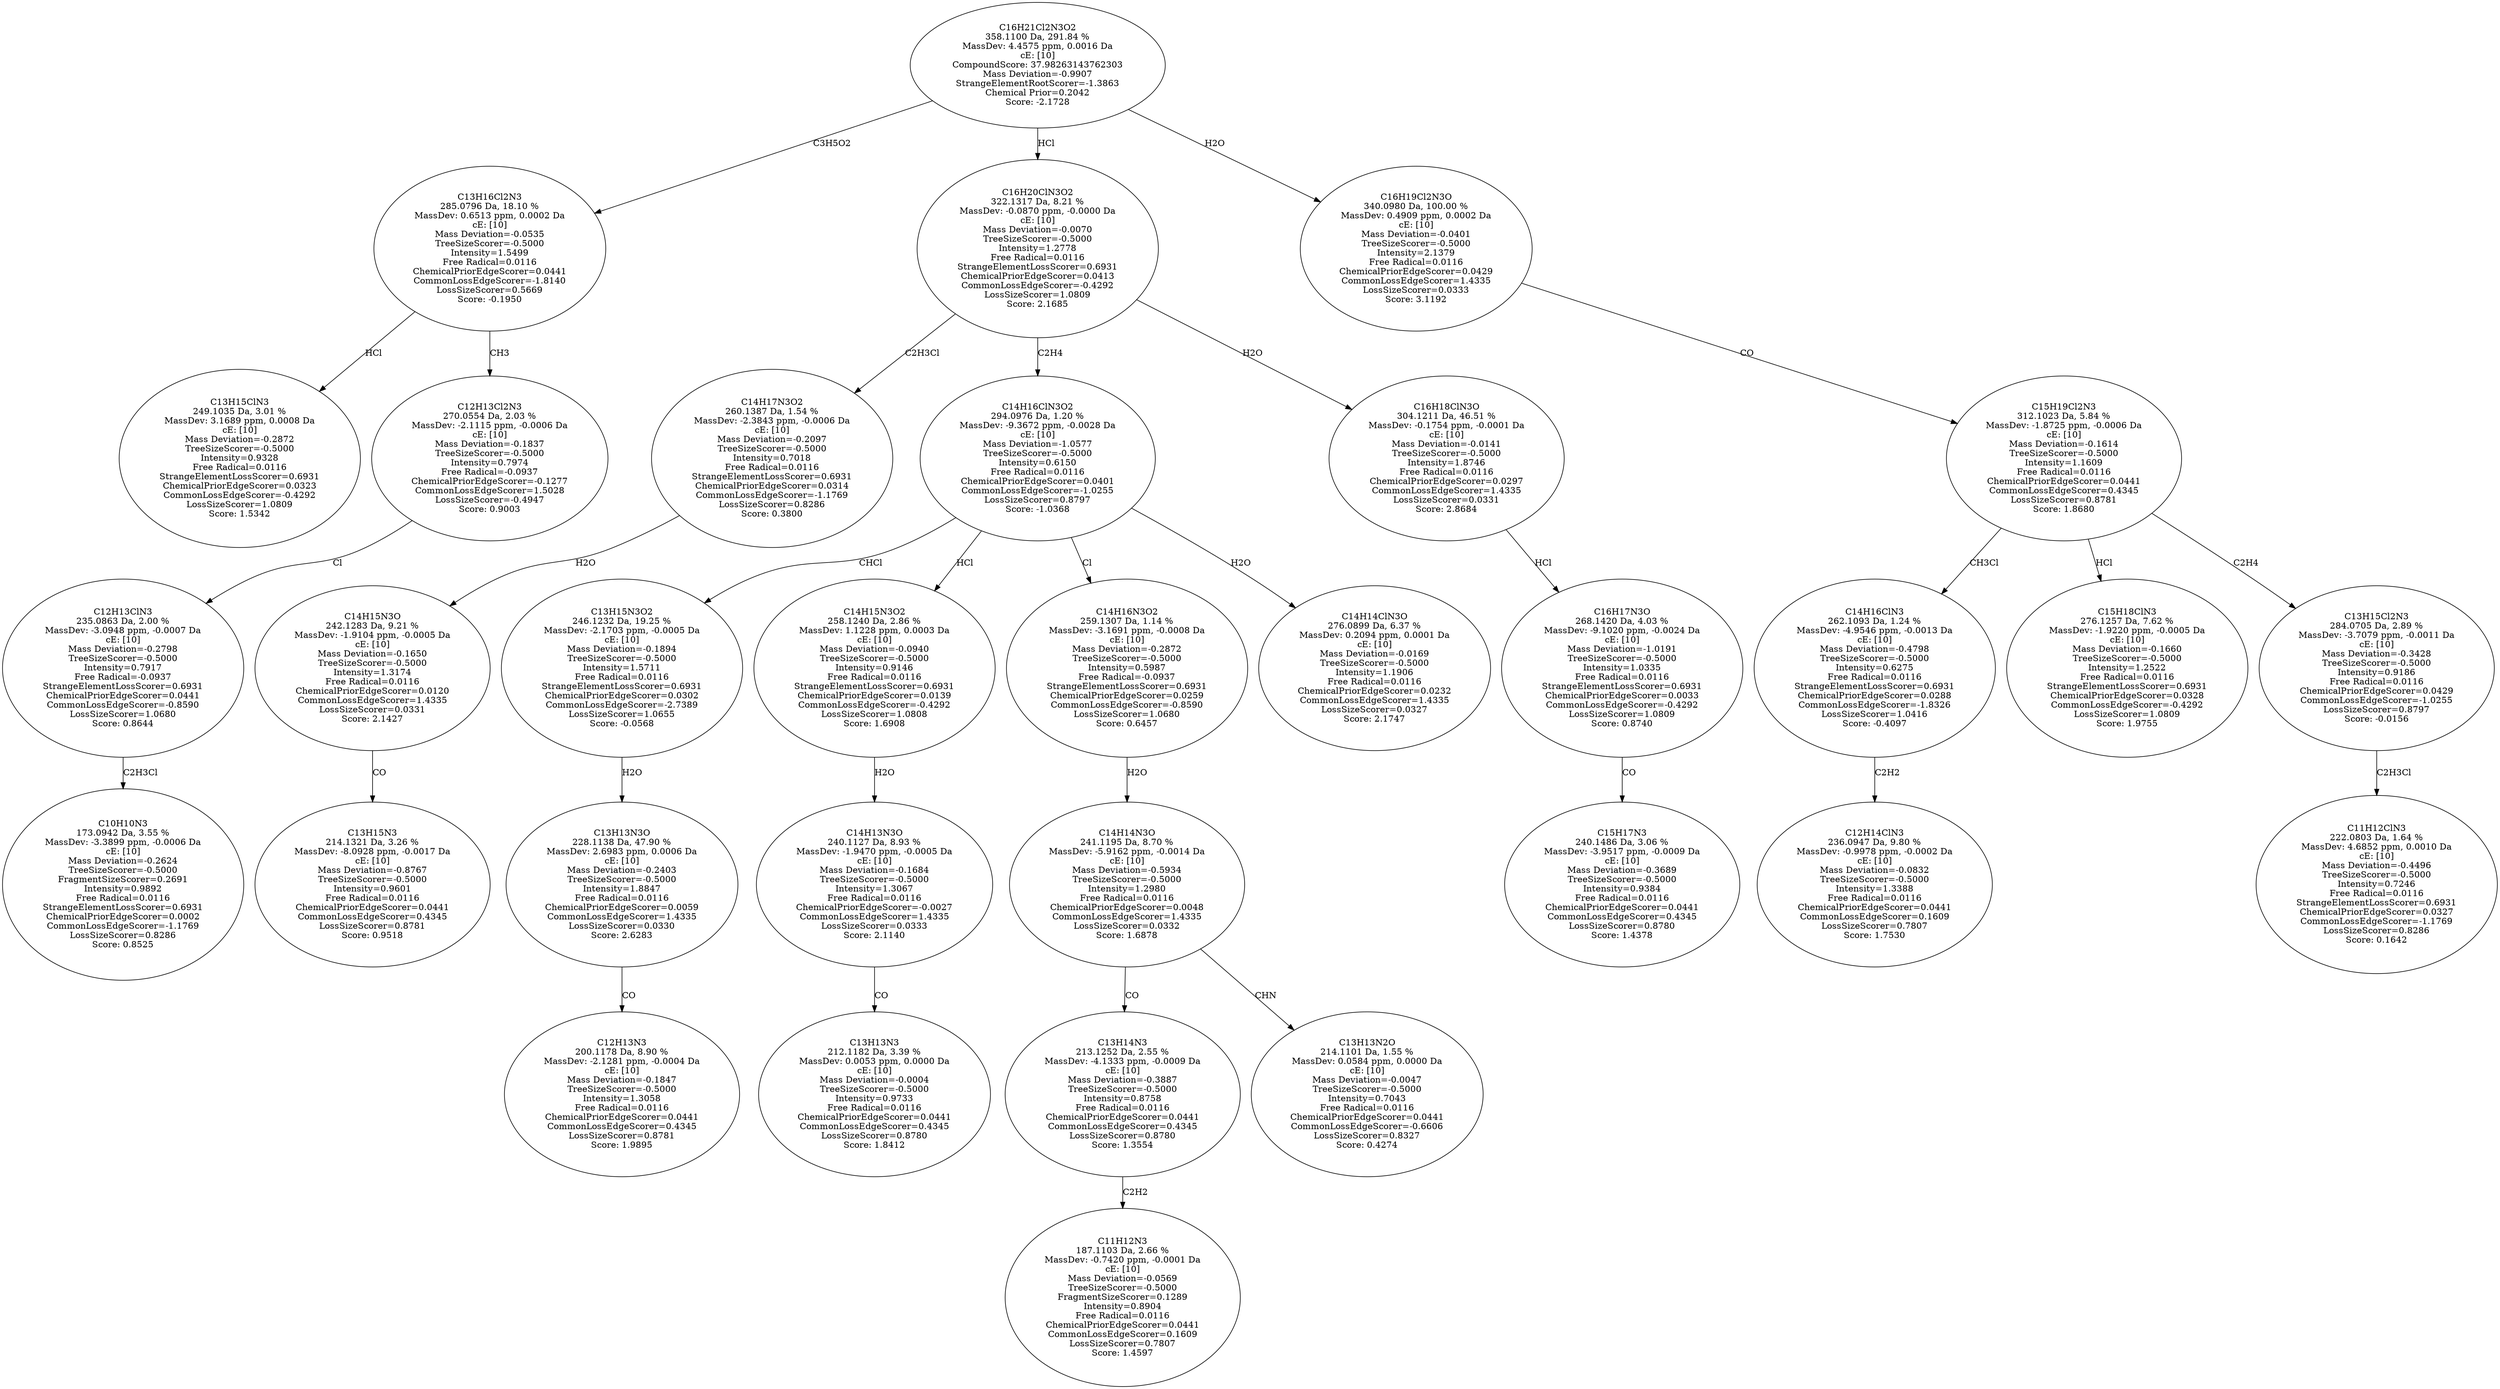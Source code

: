 strict digraph {
v1 [label="C13H15ClN3\n249.1035 Da, 3.01 %\nMassDev: 3.1689 ppm, 0.0008 Da\ncE: [10]\nMass Deviation=-0.2872\nTreeSizeScorer=-0.5000\nIntensity=0.9328\nFree Radical=0.0116\nStrangeElementLossScorer=0.6931\nChemicalPriorEdgeScorer=0.0323\nCommonLossEdgeScorer=-0.4292\nLossSizeScorer=1.0809\nScore: 1.5342"];
v2 [label="C10H10N3\n173.0942 Da, 3.55 %\nMassDev: -3.3899 ppm, -0.0006 Da\ncE: [10]\nMass Deviation=-0.2624\nTreeSizeScorer=-0.5000\nFragmentSizeScorer=0.2691\nIntensity=0.9892\nFree Radical=0.0116\nStrangeElementLossScorer=0.6931\nChemicalPriorEdgeScorer=0.0002\nCommonLossEdgeScorer=-1.1769\nLossSizeScorer=0.8286\nScore: 0.8525"];
v3 [label="C12H13ClN3\n235.0863 Da, 2.00 %\nMassDev: -3.0948 ppm, -0.0007 Da\ncE: [10]\nMass Deviation=-0.2798\nTreeSizeScorer=-0.5000\nIntensity=0.7917\nFree Radical=-0.0937\nStrangeElementLossScorer=0.6931\nChemicalPriorEdgeScorer=0.0441\nCommonLossEdgeScorer=-0.8590\nLossSizeScorer=1.0680\nScore: 0.8644"];
v4 [label="C12H13Cl2N3\n270.0554 Da, 2.03 %\nMassDev: -2.1115 ppm, -0.0006 Da\ncE: [10]\nMass Deviation=-0.1837\nTreeSizeScorer=-0.5000\nIntensity=0.7974\nFree Radical=-0.0937\nChemicalPriorEdgeScorer=-0.1277\nCommonLossEdgeScorer=1.5028\nLossSizeScorer=-0.4947\nScore: 0.9003"];
v5 [label="C13H16Cl2N3\n285.0796 Da, 18.10 %\nMassDev: 0.6513 ppm, 0.0002 Da\ncE: [10]\nMass Deviation=-0.0535\nTreeSizeScorer=-0.5000\nIntensity=1.5499\nFree Radical=0.0116\nChemicalPriorEdgeScorer=0.0441\nCommonLossEdgeScorer=-1.8140\nLossSizeScorer=0.5669\nScore: -0.1950"];
v6 [label="C13H15N3\n214.1321 Da, 3.26 %\nMassDev: -8.0928 ppm, -0.0017 Da\ncE: [10]\nMass Deviation=-0.8767\nTreeSizeScorer=-0.5000\nIntensity=0.9601\nFree Radical=0.0116\nChemicalPriorEdgeScorer=0.0441\nCommonLossEdgeScorer=0.4345\nLossSizeScorer=0.8781\nScore: 0.9518"];
v7 [label="C14H15N3O\n242.1283 Da, 9.21 %\nMassDev: -1.9104 ppm, -0.0005 Da\ncE: [10]\nMass Deviation=-0.1650\nTreeSizeScorer=-0.5000\nIntensity=1.3174\nFree Radical=0.0116\nChemicalPriorEdgeScorer=0.0120\nCommonLossEdgeScorer=1.4335\nLossSizeScorer=0.0331\nScore: 2.1427"];
v8 [label="C14H17N3O2\n260.1387 Da, 1.54 %\nMassDev: -2.3843 ppm, -0.0006 Da\ncE: [10]\nMass Deviation=-0.2097\nTreeSizeScorer=-0.5000\nIntensity=0.7018\nFree Radical=0.0116\nStrangeElementLossScorer=0.6931\nChemicalPriorEdgeScorer=0.0314\nCommonLossEdgeScorer=-1.1769\nLossSizeScorer=0.8286\nScore: 0.3800"];
v9 [label="C12H13N3\n200.1178 Da, 8.90 %\nMassDev: -2.1281 ppm, -0.0004 Da\ncE: [10]\nMass Deviation=-0.1847\nTreeSizeScorer=-0.5000\nIntensity=1.3058\nFree Radical=0.0116\nChemicalPriorEdgeScorer=0.0441\nCommonLossEdgeScorer=0.4345\nLossSizeScorer=0.8781\nScore: 1.9895"];
v10 [label="C13H13N3O\n228.1138 Da, 47.90 %\nMassDev: 2.6983 ppm, 0.0006 Da\ncE: [10]\nMass Deviation=-0.2403\nTreeSizeScorer=-0.5000\nIntensity=1.8847\nFree Radical=0.0116\nChemicalPriorEdgeScorer=0.0059\nCommonLossEdgeScorer=1.4335\nLossSizeScorer=0.0330\nScore: 2.6283"];
v11 [label="C13H15N3O2\n246.1232 Da, 19.25 %\nMassDev: -2.1703 ppm, -0.0005 Da\ncE: [10]\nMass Deviation=-0.1894\nTreeSizeScorer=-0.5000\nIntensity=1.5711\nFree Radical=0.0116\nStrangeElementLossScorer=0.6931\nChemicalPriorEdgeScorer=0.0302\nCommonLossEdgeScorer=-2.7389\nLossSizeScorer=1.0655\nScore: -0.0568"];
v12 [label="C13H13N3\n212.1182 Da, 3.39 %\nMassDev: 0.0053 ppm, 0.0000 Da\ncE: [10]\nMass Deviation=-0.0004\nTreeSizeScorer=-0.5000\nIntensity=0.9733\nFree Radical=0.0116\nChemicalPriorEdgeScorer=0.0441\nCommonLossEdgeScorer=0.4345\nLossSizeScorer=0.8780\nScore: 1.8412"];
v13 [label="C14H13N3O\n240.1127 Da, 8.93 %\nMassDev: -1.9470 ppm, -0.0005 Da\ncE: [10]\nMass Deviation=-0.1684\nTreeSizeScorer=-0.5000\nIntensity=1.3067\nFree Radical=0.0116\nChemicalPriorEdgeScorer=-0.0027\nCommonLossEdgeScorer=1.4335\nLossSizeScorer=0.0333\nScore: 2.1140"];
v14 [label="C14H15N3O2\n258.1240 Da, 2.86 %\nMassDev: 1.1228 ppm, 0.0003 Da\ncE: [10]\nMass Deviation=-0.0940\nTreeSizeScorer=-0.5000\nIntensity=0.9146\nFree Radical=0.0116\nStrangeElementLossScorer=0.6931\nChemicalPriorEdgeScorer=0.0139\nCommonLossEdgeScorer=-0.4292\nLossSizeScorer=1.0808\nScore: 1.6908"];
v15 [label="C11H12N3\n187.1103 Da, 2.66 %\nMassDev: -0.7420 ppm, -0.0001 Da\ncE: [10]\nMass Deviation=-0.0569\nTreeSizeScorer=-0.5000\nFragmentSizeScorer=0.1289\nIntensity=0.8904\nFree Radical=0.0116\nChemicalPriorEdgeScorer=0.0441\nCommonLossEdgeScorer=0.1609\nLossSizeScorer=0.7807\nScore: 1.4597"];
v16 [label="C13H14N3\n213.1252 Da, 2.55 %\nMassDev: -4.1333 ppm, -0.0009 Da\ncE: [10]\nMass Deviation=-0.3887\nTreeSizeScorer=-0.5000\nIntensity=0.8758\nFree Radical=0.0116\nChemicalPriorEdgeScorer=0.0441\nCommonLossEdgeScorer=0.4345\nLossSizeScorer=0.8780\nScore: 1.3554"];
v17 [label="C13H13N2O\n214.1101 Da, 1.55 %\nMassDev: 0.0584 ppm, 0.0000 Da\ncE: [10]\nMass Deviation=-0.0047\nTreeSizeScorer=-0.5000\nIntensity=0.7043\nFree Radical=0.0116\nChemicalPriorEdgeScorer=0.0441\nCommonLossEdgeScorer=-0.6606\nLossSizeScorer=0.8327\nScore: 0.4274"];
v18 [label="C14H14N3O\n241.1195 Da, 8.70 %\nMassDev: -5.9162 ppm, -0.0014 Da\ncE: [10]\nMass Deviation=-0.5934\nTreeSizeScorer=-0.5000\nIntensity=1.2980\nFree Radical=0.0116\nChemicalPriorEdgeScorer=0.0048\nCommonLossEdgeScorer=1.4335\nLossSizeScorer=0.0332\nScore: 1.6878"];
v19 [label="C14H16N3O2\n259.1307 Da, 1.14 %\nMassDev: -3.1691 ppm, -0.0008 Da\ncE: [10]\nMass Deviation=-0.2872\nTreeSizeScorer=-0.5000\nIntensity=0.5987\nFree Radical=-0.0937\nStrangeElementLossScorer=0.6931\nChemicalPriorEdgeScorer=0.0259\nCommonLossEdgeScorer=-0.8590\nLossSizeScorer=1.0680\nScore: 0.6457"];
v20 [label="C14H14ClN3O\n276.0899 Da, 6.37 %\nMassDev: 0.2094 ppm, 0.0001 Da\ncE: [10]\nMass Deviation=-0.0169\nTreeSizeScorer=-0.5000\nIntensity=1.1906\nFree Radical=0.0116\nChemicalPriorEdgeScorer=0.0232\nCommonLossEdgeScorer=1.4335\nLossSizeScorer=0.0327\nScore: 2.1747"];
v21 [label="C14H16ClN3O2\n294.0976 Da, 1.20 %\nMassDev: -9.3672 ppm, -0.0028 Da\ncE: [10]\nMass Deviation=-1.0577\nTreeSizeScorer=-0.5000\nIntensity=0.6150\nFree Radical=0.0116\nChemicalPriorEdgeScorer=0.0401\nCommonLossEdgeScorer=-1.0255\nLossSizeScorer=0.8797\nScore: -1.0368"];
v22 [label="C15H17N3\n240.1486 Da, 3.06 %\nMassDev: -3.9517 ppm, -0.0009 Da\ncE: [10]\nMass Deviation=-0.3689\nTreeSizeScorer=-0.5000\nIntensity=0.9384\nFree Radical=0.0116\nChemicalPriorEdgeScorer=0.0441\nCommonLossEdgeScorer=0.4345\nLossSizeScorer=0.8780\nScore: 1.4378"];
v23 [label="C16H17N3O\n268.1420 Da, 4.03 %\nMassDev: -9.1020 ppm, -0.0024 Da\ncE: [10]\nMass Deviation=-1.0191\nTreeSizeScorer=-0.5000\nIntensity=1.0335\nFree Radical=0.0116\nStrangeElementLossScorer=0.6931\nChemicalPriorEdgeScorer=0.0033\nCommonLossEdgeScorer=-0.4292\nLossSizeScorer=1.0809\nScore: 0.8740"];
v24 [label="C16H18ClN3O\n304.1211 Da, 46.51 %\nMassDev: -0.1754 ppm, -0.0001 Da\ncE: [10]\nMass Deviation=-0.0141\nTreeSizeScorer=-0.5000\nIntensity=1.8746\nFree Radical=0.0116\nChemicalPriorEdgeScorer=0.0297\nCommonLossEdgeScorer=1.4335\nLossSizeScorer=0.0331\nScore: 2.8684"];
v25 [label="C16H20ClN3O2\n322.1317 Da, 8.21 %\nMassDev: -0.0870 ppm, -0.0000 Da\ncE: [10]\nMass Deviation=-0.0070\nTreeSizeScorer=-0.5000\nIntensity=1.2778\nFree Radical=0.0116\nStrangeElementLossScorer=0.6931\nChemicalPriorEdgeScorer=0.0413\nCommonLossEdgeScorer=-0.4292\nLossSizeScorer=1.0809\nScore: 2.1685"];
v26 [label="C12H14ClN3\n236.0947 Da, 9.80 %\nMassDev: -0.9978 ppm, -0.0002 Da\ncE: [10]\nMass Deviation=-0.0832\nTreeSizeScorer=-0.5000\nIntensity=1.3388\nFree Radical=0.0116\nChemicalPriorEdgeScorer=0.0441\nCommonLossEdgeScorer=0.1609\nLossSizeScorer=0.7807\nScore: 1.7530"];
v27 [label="C14H16ClN3\n262.1093 Da, 1.24 %\nMassDev: -4.9546 ppm, -0.0013 Da\ncE: [10]\nMass Deviation=-0.4798\nTreeSizeScorer=-0.5000\nIntensity=0.6275\nFree Radical=0.0116\nStrangeElementLossScorer=0.6931\nChemicalPriorEdgeScorer=0.0288\nCommonLossEdgeScorer=-1.8326\nLossSizeScorer=1.0416\nScore: -0.4097"];
v28 [label="C15H18ClN3\n276.1257 Da, 7.62 %\nMassDev: -1.9220 ppm, -0.0005 Da\ncE: [10]\nMass Deviation=-0.1660\nTreeSizeScorer=-0.5000\nIntensity=1.2522\nFree Radical=0.0116\nStrangeElementLossScorer=0.6931\nChemicalPriorEdgeScorer=0.0328\nCommonLossEdgeScorer=-0.4292\nLossSizeScorer=1.0809\nScore: 1.9755"];
v29 [label="C11H12ClN3\n222.0803 Da, 1.64 %\nMassDev: 4.6852 ppm, 0.0010 Da\ncE: [10]\nMass Deviation=-0.4496\nTreeSizeScorer=-0.5000\nIntensity=0.7246\nFree Radical=0.0116\nStrangeElementLossScorer=0.6931\nChemicalPriorEdgeScorer=0.0327\nCommonLossEdgeScorer=-1.1769\nLossSizeScorer=0.8286\nScore: 0.1642"];
v30 [label="C13H15Cl2N3\n284.0705 Da, 2.89 %\nMassDev: -3.7079 ppm, -0.0011 Da\ncE: [10]\nMass Deviation=-0.3428\nTreeSizeScorer=-0.5000\nIntensity=0.9186\nFree Radical=0.0116\nChemicalPriorEdgeScorer=0.0429\nCommonLossEdgeScorer=-1.0255\nLossSizeScorer=0.8797\nScore: -0.0156"];
v31 [label="C15H19Cl2N3\n312.1023 Da, 5.84 %\nMassDev: -1.8725 ppm, -0.0006 Da\ncE: [10]\nMass Deviation=-0.1614\nTreeSizeScorer=-0.5000\nIntensity=1.1609\nFree Radical=0.0116\nChemicalPriorEdgeScorer=0.0441\nCommonLossEdgeScorer=0.4345\nLossSizeScorer=0.8781\nScore: 1.8680"];
v32 [label="C16H19Cl2N3O\n340.0980 Da, 100.00 %\nMassDev: 0.4909 ppm, 0.0002 Da\ncE: [10]\nMass Deviation=-0.0401\nTreeSizeScorer=-0.5000\nIntensity=2.1379\nFree Radical=0.0116\nChemicalPriorEdgeScorer=0.0429\nCommonLossEdgeScorer=1.4335\nLossSizeScorer=0.0333\nScore: 3.1192"];
v33 [label="C16H21Cl2N3O2\n358.1100 Da, 291.84 %\nMassDev: 4.4575 ppm, 0.0016 Da\ncE: [10]\nCompoundScore: 37.98263143762303\nMass Deviation=-0.9907\nStrangeElementRootScorer=-1.3863\nChemical Prior=0.2042\nScore: -2.1728"];
v5 -> v1 [label="HCl"];
v3 -> v2 [label="C2H3Cl"];
v4 -> v3 [label="Cl"];
v5 -> v4 [label="CH3"];
v33 -> v5 [label="C3H5O2"];
v7 -> v6 [label="CO"];
v8 -> v7 [label="H2O"];
v25 -> v8 [label="C2H3Cl"];
v10 -> v9 [label="CO"];
v11 -> v10 [label="H2O"];
v21 -> v11 [label="CHCl"];
v13 -> v12 [label="CO"];
v14 -> v13 [label="H2O"];
v21 -> v14 [label="HCl"];
v16 -> v15 [label="C2H2"];
v18 -> v16 [label="CO"];
v18 -> v17 [label="CHN"];
v19 -> v18 [label="H2O"];
v21 -> v19 [label="Cl"];
v21 -> v20 [label="H2O"];
v25 -> v21 [label="C2H4"];
v23 -> v22 [label="CO"];
v24 -> v23 [label="HCl"];
v25 -> v24 [label="H2O"];
v33 -> v25 [label="HCl"];
v27 -> v26 [label="C2H2"];
v31 -> v27 [label="CH3Cl"];
v31 -> v28 [label="HCl"];
v30 -> v29 [label="C2H3Cl"];
v31 -> v30 [label="C2H4"];
v32 -> v31 [label="CO"];
v33 -> v32 [label="H2O"];
}